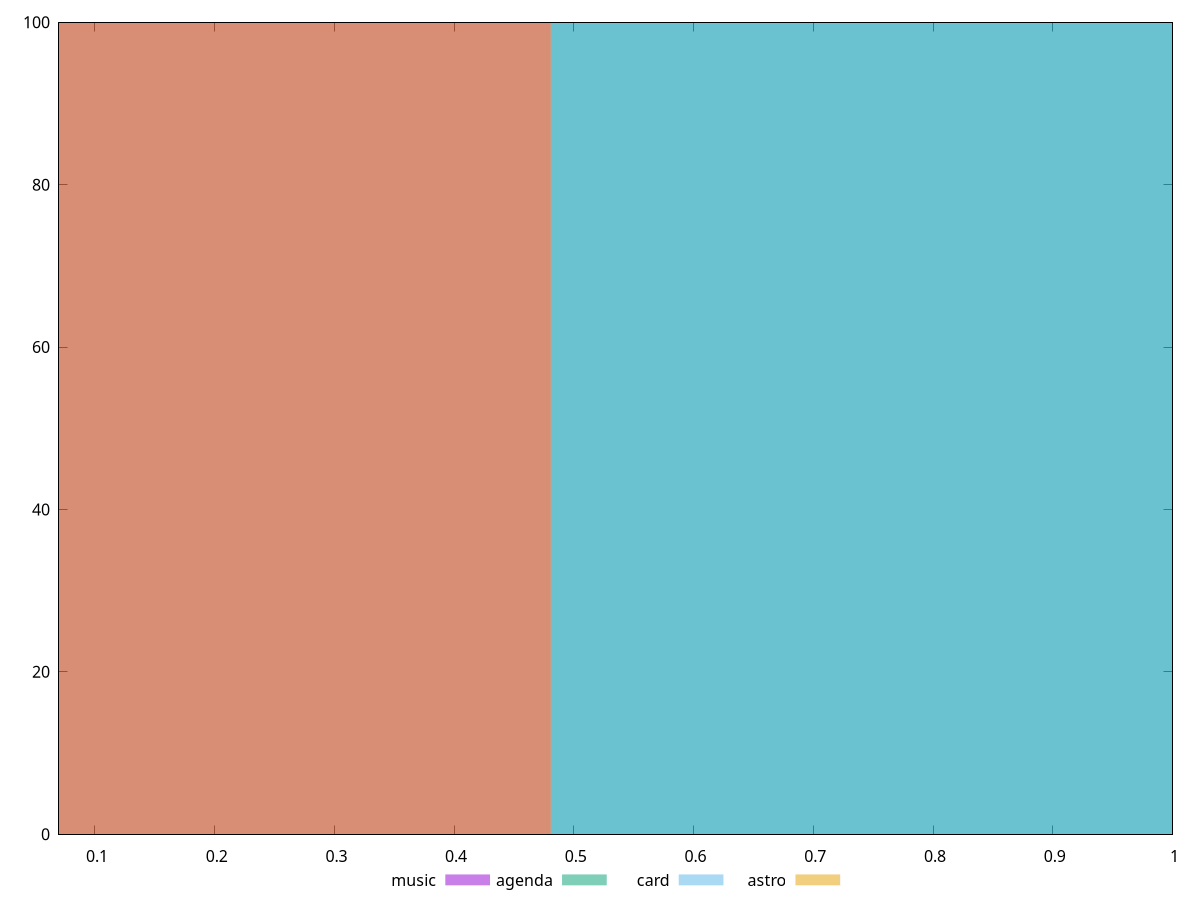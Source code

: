 reset

$music <<EOF
0 100
EOF

$agenda <<EOF
0.9614772854935462 100
EOF

$card <<EOF
0.9614772854935462 100
EOF

$astro <<EOF
0 100
EOF

set key outside below
set boxwidth 0.9614772854935462
set xrange [0.07:1]
set yrange [0:100]
set trange [0:100]
set style fill transparent solid 0.5 noborder
set terminal svg size 640, 520 enhanced background rgb 'white'
set output "reports/report_00032_2021-02-25T10-28-15.087Z/interactive/comparison/histogram/all_score.svg"

plot $music title "music" with boxes, \
     $agenda title "agenda" with boxes, \
     $card title "card" with boxes, \
     $astro title "astro" with boxes

reset

